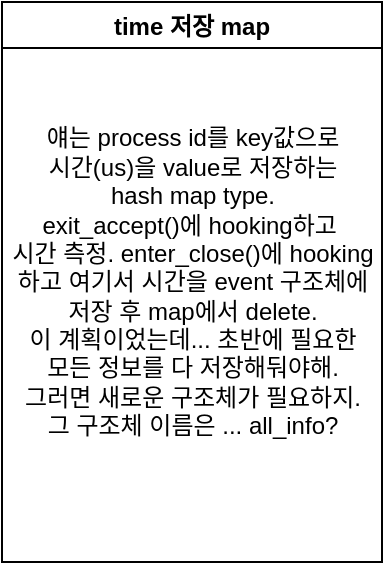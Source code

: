 <mxfile version="17.4.5" type="github">
  <diagram id="bCPXrPhEQwD1uWhgYFIz" name="Page-1">
    <mxGraphModel dx="1181" dy="687" grid="1" gridSize="10" guides="1" tooltips="1" connect="1" arrows="1" fold="1" page="1" pageScale="1" pageWidth="827" pageHeight="1169" math="0" shadow="0">
      <root>
        <mxCell id="0" />
        <mxCell id="1" parent="0" />
        <mxCell id="6HWFfvK5nsREg1de3G_v-2" value="time 저장 map" style="swimlane;" vertex="1" parent="1">
          <mxGeometry x="40" y="100" width="190" height="280" as="geometry" />
        </mxCell>
        <mxCell id="6HWFfvK5nsREg1de3G_v-4" value="얘는 process id를 key값으로&lt;br&gt;시간(us)을&amp;nbsp;value로 저장하는&lt;br&gt;hash map type.&lt;br&gt;exit_accept()에 hooking하고&amp;nbsp;&lt;br&gt;시간 측정. enter_close()에 hooking&lt;br&gt;하고 여기서 시간을 event 구조체에&lt;br&gt;저장 후 map에서 delete.&lt;br&gt;이 계획이었는데... 초반에 필요한&lt;br&gt;모든 정보를 다 저장해둬야해.&lt;br&gt;그러면 새로운 구조체가 필요하지.&lt;br&gt;그 구조체 이름은 ... all_info?" style="text;html=1;align=center;verticalAlign=middle;resizable=0;points=[];autosize=1;strokeColor=none;fillColor=none;" vertex="1" parent="6HWFfvK5nsREg1de3G_v-2">
          <mxGeometry y="60" width="190" height="160" as="geometry" />
        </mxCell>
      </root>
    </mxGraphModel>
  </diagram>
</mxfile>
